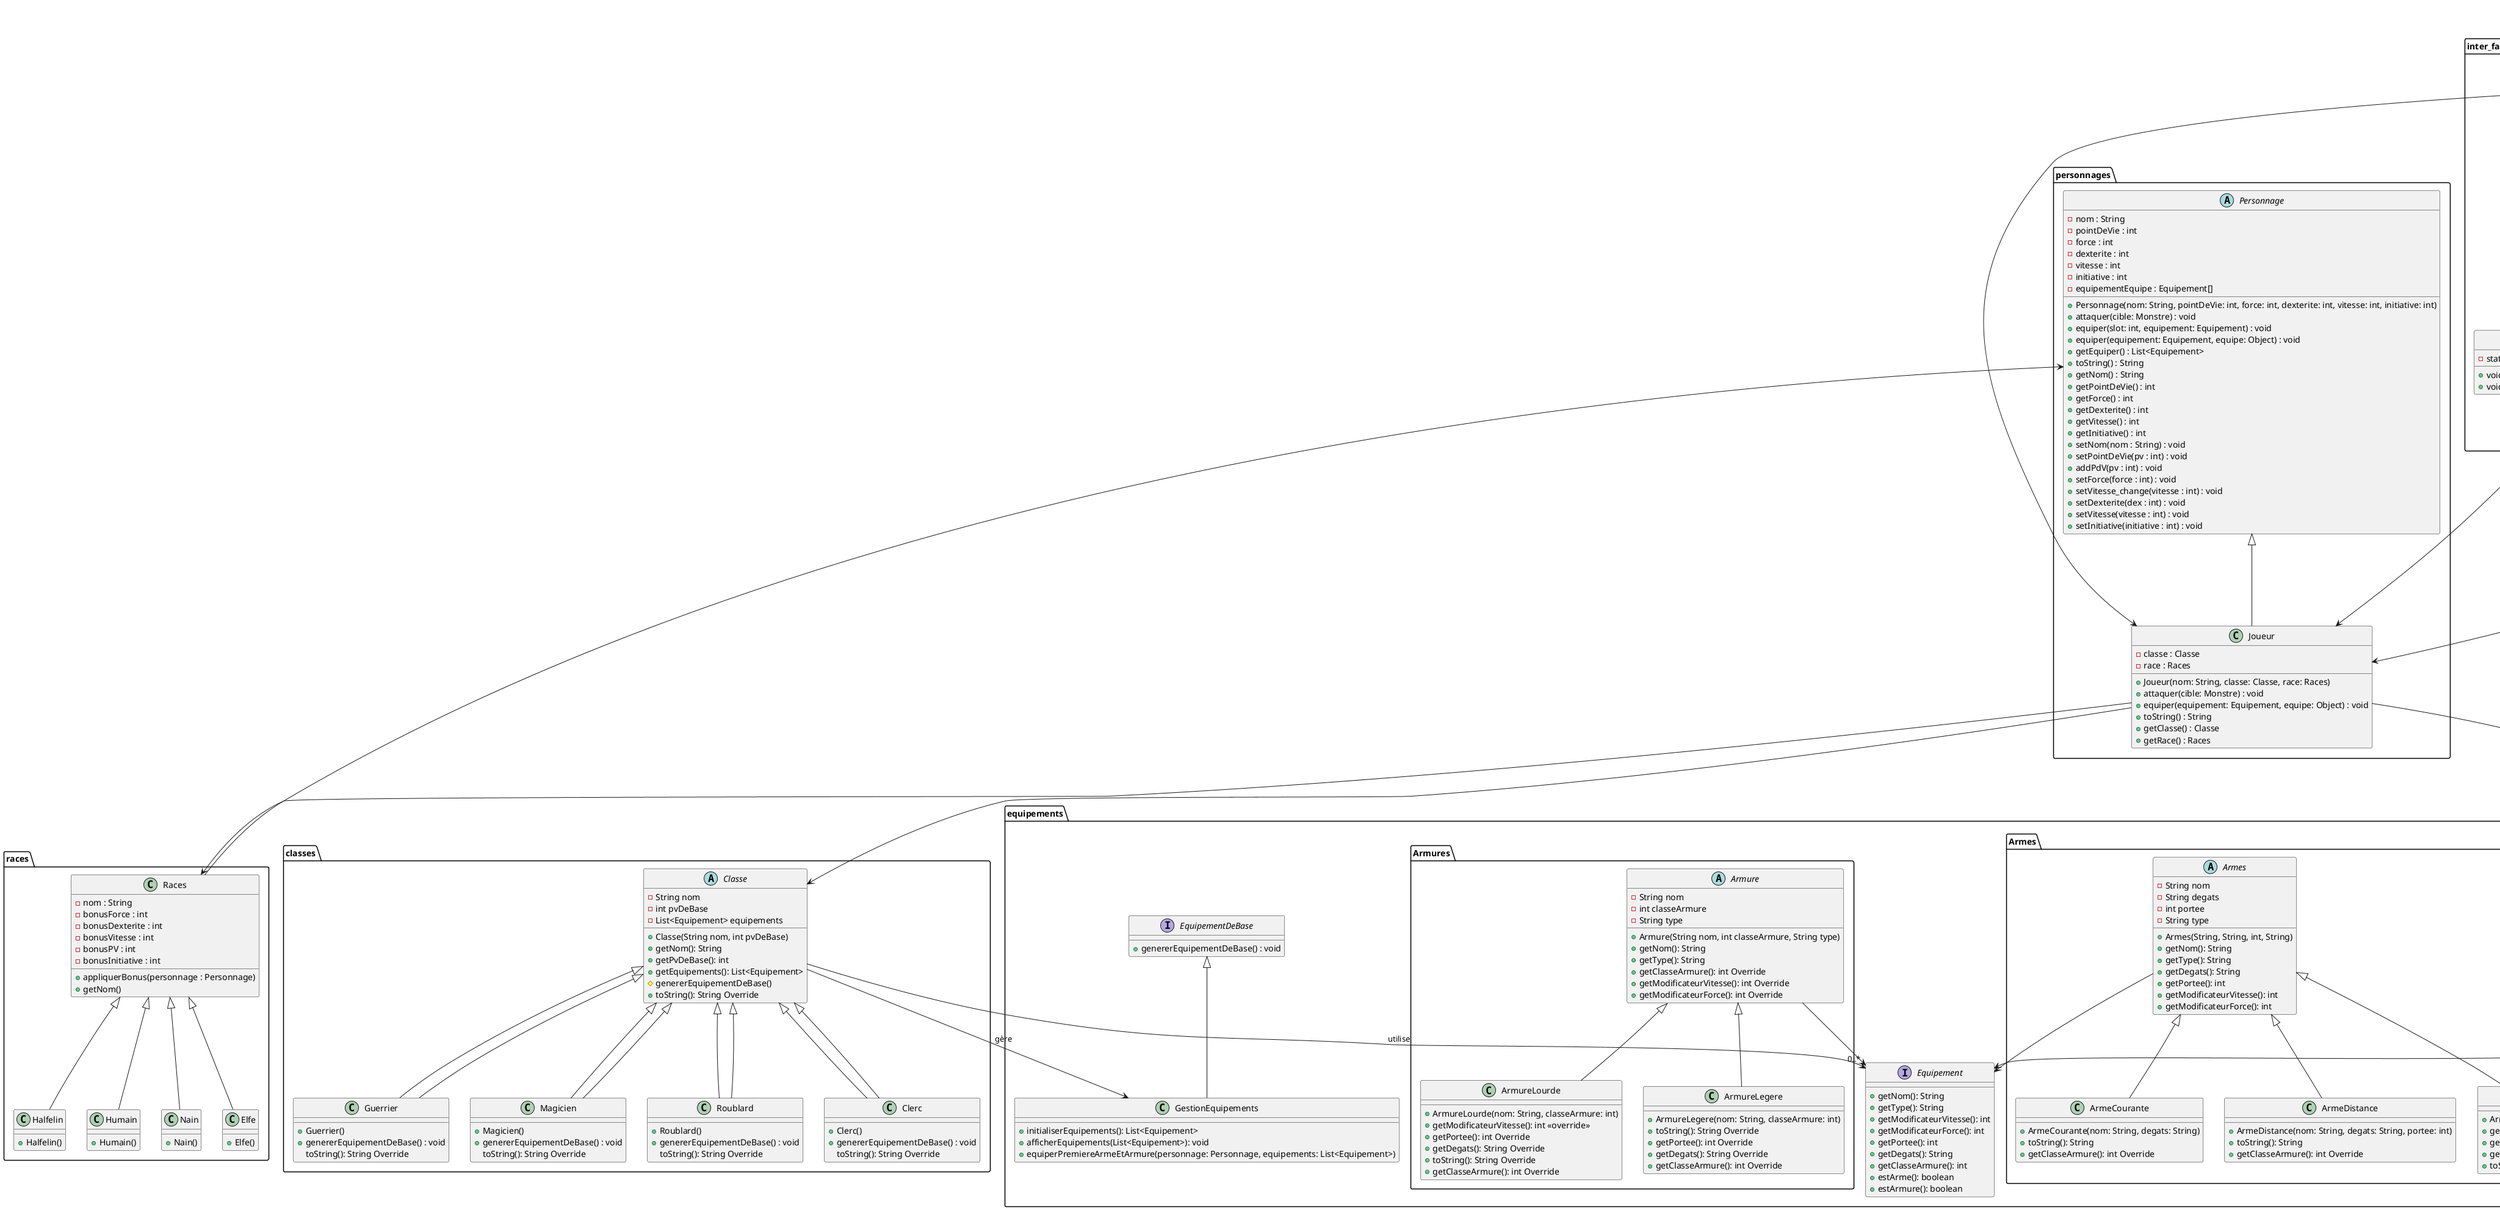 @startuml '[https://plantuml.com/sequence-diagram](https://plantuml.com/sequence-diagram)'

package races {
    class Races {
        - nom : String
        - bonusForce : int 
        - bonusDexterite : int 
        - bonusVitesse : int 
        - bonusPV : int
        - bonusInitiative : int
        + appliquerBonus(personnage : Personnage) 
        + getNom()
    }

    class Elfe {
        + Elfe()
    }

    class Halfelin {
        + Halfelin()
    }

    class Humain {
        + Humain()
    }

    class Nain {
        + Nain()
    }

    Races <|-- Elfe
    Races <|-- Halfelin
    Races <|-- Humain
    Races <|-- Nain
}

package personnages {
   abstract class Personnage {
            - nom : String
            - pointDeVie : int
            - force : int
            - dexterite : int
            - vitesse : int
            - initiative : int
            - equipementEquipe : Equipement[]
            + Personnage(nom: String, pointDeVie: int, force: int, dexterite: int, vitesse: int, initiative: int)
            + attaquer(cible: Monstre) : void
            + equiper(slot: int, equipement: Equipement) : void
            + equiper(equipement: Equipement, equipe: Object) : void
            + getEquiper() : List<Equipement>
            + toString() : String
            + getNom() : String
            + getPointDeVie() : int
            + getForce() : int
            + getDexterite() : int
            + getVitesse() : int
            + getInitiative() : int
            + setNom(nom : String) : void
            + setPointDeVie(pv : int) : void
            + addPdV(pv : int) : void
            + setForce(force : int) : void
            + setVitesse_change(vitesse : int) : void
            + setDexterite(dex : int) : void
            + setVitesse(vitesse : int) : void
            + setInitiative(initiative : int) : void
        }

    class Joueur {
            - classe : Classe
            - race : Races
            + Joueur(nom: String, classe: Classe, race: Races)
            + attaquer(cible: Monstre) : void
            + equiper(equipement: Equipement, equipe: Object) : void
            + toString() : String
            + getClasse() : Classe
            + getRace() : Races
        }

    Personnage <|-- Joueur
    

}

package classes {
    abstract class Classe {
        - String nom
        - int pvDeBase
        - List<Equipement> equipements
        + Classe(String nom, int pvDeBase)
        + getNom(): String
        + getPvDeBase(): int
        + getEquipements(): List<Equipement>
        # genererEquipementDeBase()
        + toString(): String Override
    }

    class Clerc extends Classe {
        + Clerc()
        + genererEquipementDeBase() : void
        toString(): String Override
    }

    class Guerrier extends Classe {
        + Guerrier()
        + genererEquipementDeBase() : void
        toString(): String Override
    }

    class Magicien extends Classe {
        + Magicien()
        + genererEquipementDeBase() : void
        toString(): String Override
    }

    class Roublard extends Classe {
        + Roublard()
        + genererEquipementDeBase() : void
        toString(): String Override
    }

    Classe <|-- Clerc
    Classe <|-- Guerrier
    Classe <|-- Magicien
    Classe <|-- Roublard

    
}

package monstres {
    abstract class Monstre {
        - String espece
        - int numero
        - int pointDeVie
        - int force
        - int dexterite
        - int initiative
        - int classeArmure
        - String typeAttaque
        - int portee
        - String degats
        + Monstre(...)
        + attaquer(cible: Personnage)
        + toString(): String
    }

    class Squelette extends Monstre {
        + Squelette(numero: int)
        + attaquer(cible: Personnage): void
    }

    class Dragon extends Monstre {
        + Dragon(numero: int)
        + attaquer(cible: Personnage): void
    }

    class Gobelin extends Monstre {
        + Gobelin(numero: int)
        + attaquer(cible: Personnage): void
    }

    class Monstreperso extends Monstre {
        + Monstreperso(espece: int,numero: int,pointDeVie: int,force: int,dexterite: int,initiative: int,
                                classeArmure: int,typeAttaque: String,portee:int ,degats: int)
        + attaquer(cible: Personnage)
    }

    Monstre <|-- Squelette
    Monstre <|-- Dragon
    Monstre <|-- Gobelin
    Monstre <|-- Monstreperso
}

package equipements {
    interface Equipement {
        + getNom(): String
        + getType(): String
        + getModificateurVitesse(): int
        + getModificateurForce(): int
        + getPortee(): int
        + getDegats(): String
        + getClasseArmure(): int
        + estArme(): boolean
        + estArmure(): boolean

    }

    interface EquipementDeBase {
        + genererEquipementDeBase() : void
    }

    class GestionEquipements {
        + initialiserEquipements(): List<Equipement>
        + afficherEquipements(List<Equipement>): void
        + equiperPremiereArmeEtArmure(personnage: Personnage, equipements: List<Equipement>)
    }



    EquipementDeBase <|-- GestionEquipements


package Armes {
    abstract class Armes {
        - String nom
        - String degats
        - int portee
        - String type
        + Armes(String, String, int, String)
        + getNom(): String
        + getType(): String
        + getDegats(): String
        + getPortee(): int
        + getModificateurVitesse(): int
        + getModificateurForce(): int
    }

    class ArmeCourante {
        + ArmeCourante(nom: String, degats: String)
        + toString(): String
        + getClasseArmure(): int Override
    }

    class ArmeDistance {
        + ArmeDistance(nom: String, degats: String, portee: int)
        + toString(): String
        + getClasseArmure(): int Override
    }

    class ArmeDeGuerre {
        + ArmeDeGuerre(nom: String, degats: String)
        + getModificateurVitesse(): int Override
        + getModificateurForce(): int Override
        + getClasseArmure(): int Override
        + toString(): String
    }

    Armes <|-- ArmeCourante
    Armes <|-- ArmeDistance
    Armes <|-- ArmeDeGuerre
    Armes --> equipements.Equipement
}

package Armures {
    abstract class Armure {
        - String nom
        - int classeArmure
        - String type
        + Armure(String nom, int classeArmure, String type)
        + getNom(): String
        + getType(): String
        + getClasseArmure(): int Override
        + getModificateurVitesse(): int Override
        + getModificateurForce(): int Override
    }

    class ArmureLegere {
        + ArmureLegere(nom: String, classeArmure: int)
        + toString(): String Override
        + getPortee(): int Override
        + getDegats(): String Override
        + getClasseArmure(): int Override
    }

    class ArmureLourde {
        + ArmureLourde(nom: String, classeArmure: int)
        + getModificateurVitesse(): int «override»
        + getPortee(): int Override
        + getDegats(): String Override
        + toString(): String Override
        + getClasseArmure(): int Override
    }

    Armure <|-- ArmureLegere
    Armure <|-- ArmureLourde
    Armure --> equipements.Equipement
}
}

package Des {
class Des {
    - random : Random
    - DICE_FACES : String[]
    - lancerDes(nombreFaces: int, nombreDes: int): int
    - printDiceFace(num: int, faces: int): void
    + lancerDes(notation: String): int
    + lancerDesAvecAnimation(notation: String): void
    + main(args: String[]): void
}
}

package maitredujeux {
    class Maitredujeux {
        - lignes : ArrayList<String>
        - compteurMonstres : Map<String, Integer>
        - especesPerso : ArrayList<String>
        + Maitredujeux()
        + ajouterLignes(ligne: String) : void
        + afficherligne() : void
        + creemonstre() : Monstre
        + creemonstreperso() : Monstreperso
        - creerMonstreEspece(espece: String) : Monstre
        - saisirEntierPositif(message: String) : int
        - saisirEntierMin(message: String, min: int) : int
    }
}

package inter_face {


    class Barre_haut  {
        -static final String barre
        +void Affichage(Joueur J0, int donj, List<Object> participants, int tour)
        +void SAL(int nb)
    }



    class map_milieu {
            - String[][] map
            - letters: String
            - rows: int
            - cols: int
            + initializeMap(): void
            + generateLetters(int cols): String
            + isValidPosition(int row, int col): boolean
            + map_milieu(int rows, int cols)
            + addObstacle(int row, int col): void
            + addEquipment(int row, int col): void
            + Affichage(List<Object> participants): void
        }

    class Inter_manag {
                +main(String[] args)
        }



         Inter_manag --> Barre_haut
         Inter_manag --> map_milieu


}

Inter_manag --> Joueur
Inter_manag --> Maitredujeux
map_milieu --> Joueur
         map_milieu --> Monstre
         Barre_haut --> Joueur
         Barre_haut --> Monstre
Joueur --> equipements.Equipement
Joueur --> classes.Classe
Joueur --> races.Races
Races --> Personnage
Classe --> "0..*" equipements.Equipement : "utilise"
Classe --> equipements.GestionEquipements : "gère"
Maitredujeux --> Monstre : utilise
Maitredujeux --> Monstreperso : crée
Maitredujeux --> Gobelin : crée
Maitredujeux --> Dragon : crée
Maitredujeux --> Squelette : crée

@enduml

